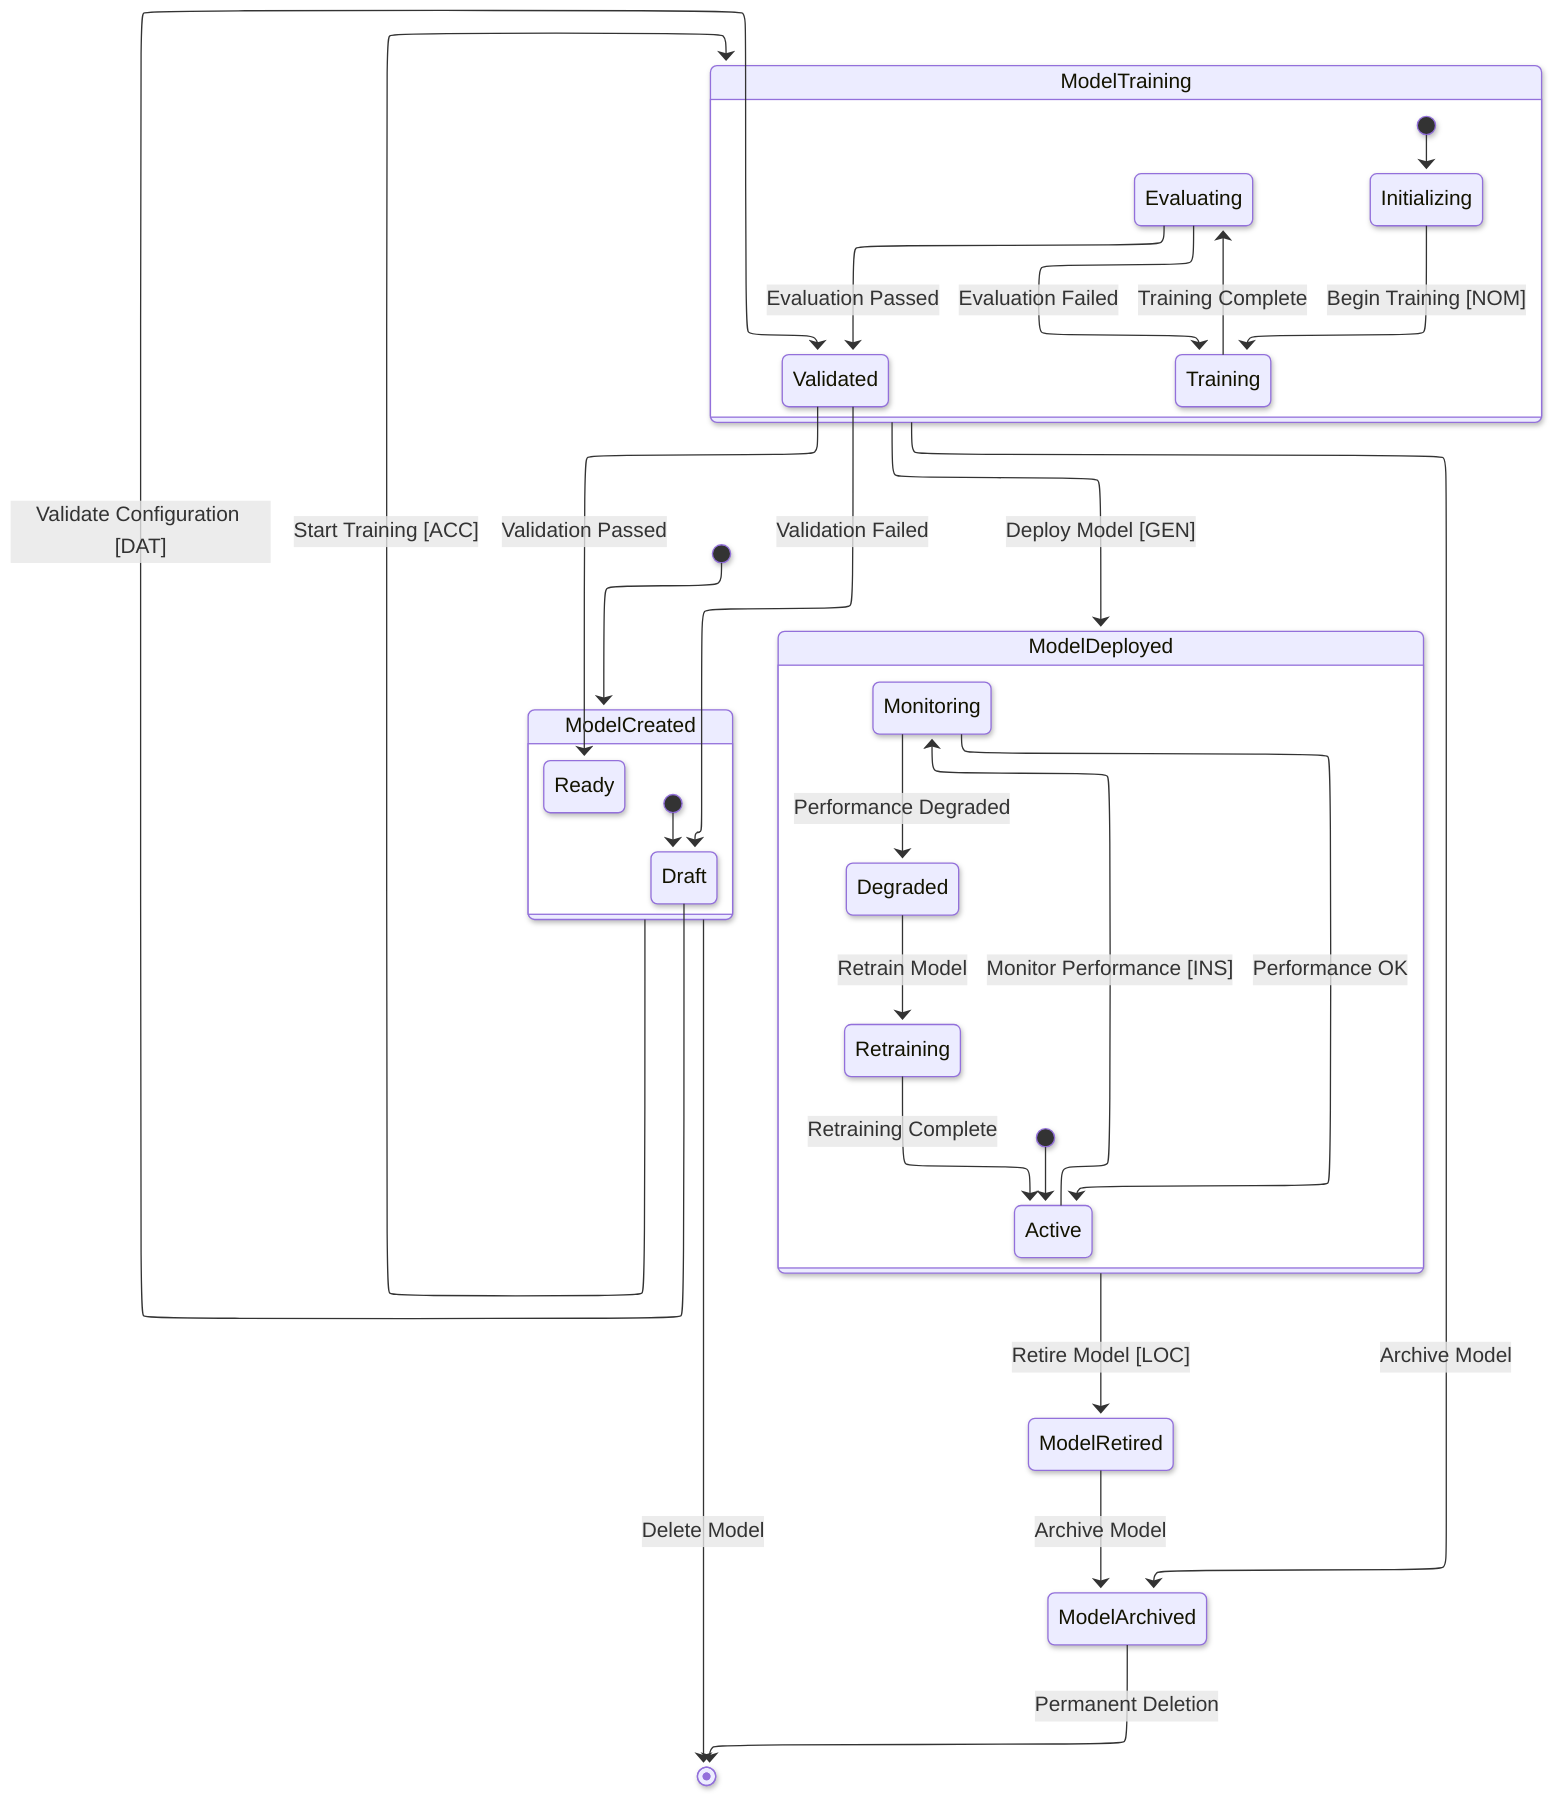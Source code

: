 ---
config:
  look: neo
  theme: cerebrum
  layout: elk
---

stateDiagram-v2
    [*] --> ModelCreated
    
    state ModelCreated {
        [*] --> Draft
        Draft --> Validated: Validate Configuration [DAT]
        Validated --> Draft: Validation Failed
        Validated --> Ready: Validation Passed
    }
    
    ModelCreated --> ModelTraining: Start Training [ACC]
    ModelCreated --> [*]: Delete Model
    
    state ModelTraining {
        [*] --> Initializing
        Initializing --> Training: Begin Training [NOM]
        Training --> Evaluating: Training Complete
        Evaluating --> Training: Evaluation Failed
        Evaluating --> Validated: Evaluation Passed
    }
    
    ModelTraining --> ModelDeployed: Deploy Model [GEN]
    ModelTraining --> ModelArchived: Archive Model
    
    state ModelDeployed {
        [*] --> Active
        Active --> Monitoring: Monitor Performance [INS]
        Monitoring --> Active: Performance OK
        Monitoring --> Degraded: Performance Degraded
        Degraded --> Retraining: Retrain Model
        Retraining --> Active: Retraining Complete
    }
    
    ModelDeployed --> ModelRetired: Retire Model [LOC]
    ModelRetired --> ModelArchived: Archive Model
    ModelArchived --> [*]: Permanent Deletion
